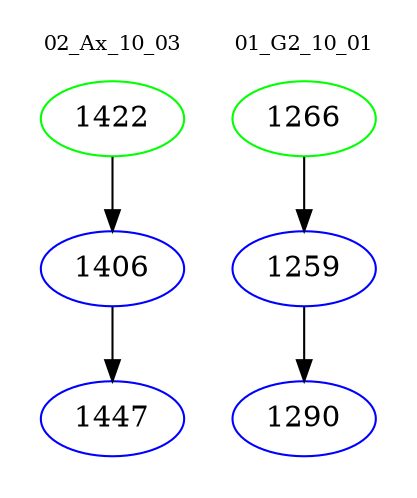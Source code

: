 digraph{
subgraph cluster_0 {
color = white
label = "02_Ax_10_03";
fontsize=10;
T0_1422 [label="1422", color="green"]
T0_1422 -> T0_1406 [color="black"]
T0_1406 [label="1406", color="blue"]
T0_1406 -> T0_1447 [color="black"]
T0_1447 [label="1447", color="blue"]
}
subgraph cluster_1 {
color = white
label = "01_G2_10_01";
fontsize=10;
T1_1266 [label="1266", color="green"]
T1_1266 -> T1_1259 [color="black"]
T1_1259 [label="1259", color="blue"]
T1_1259 -> T1_1290 [color="black"]
T1_1290 [label="1290", color="blue"]
}
}
